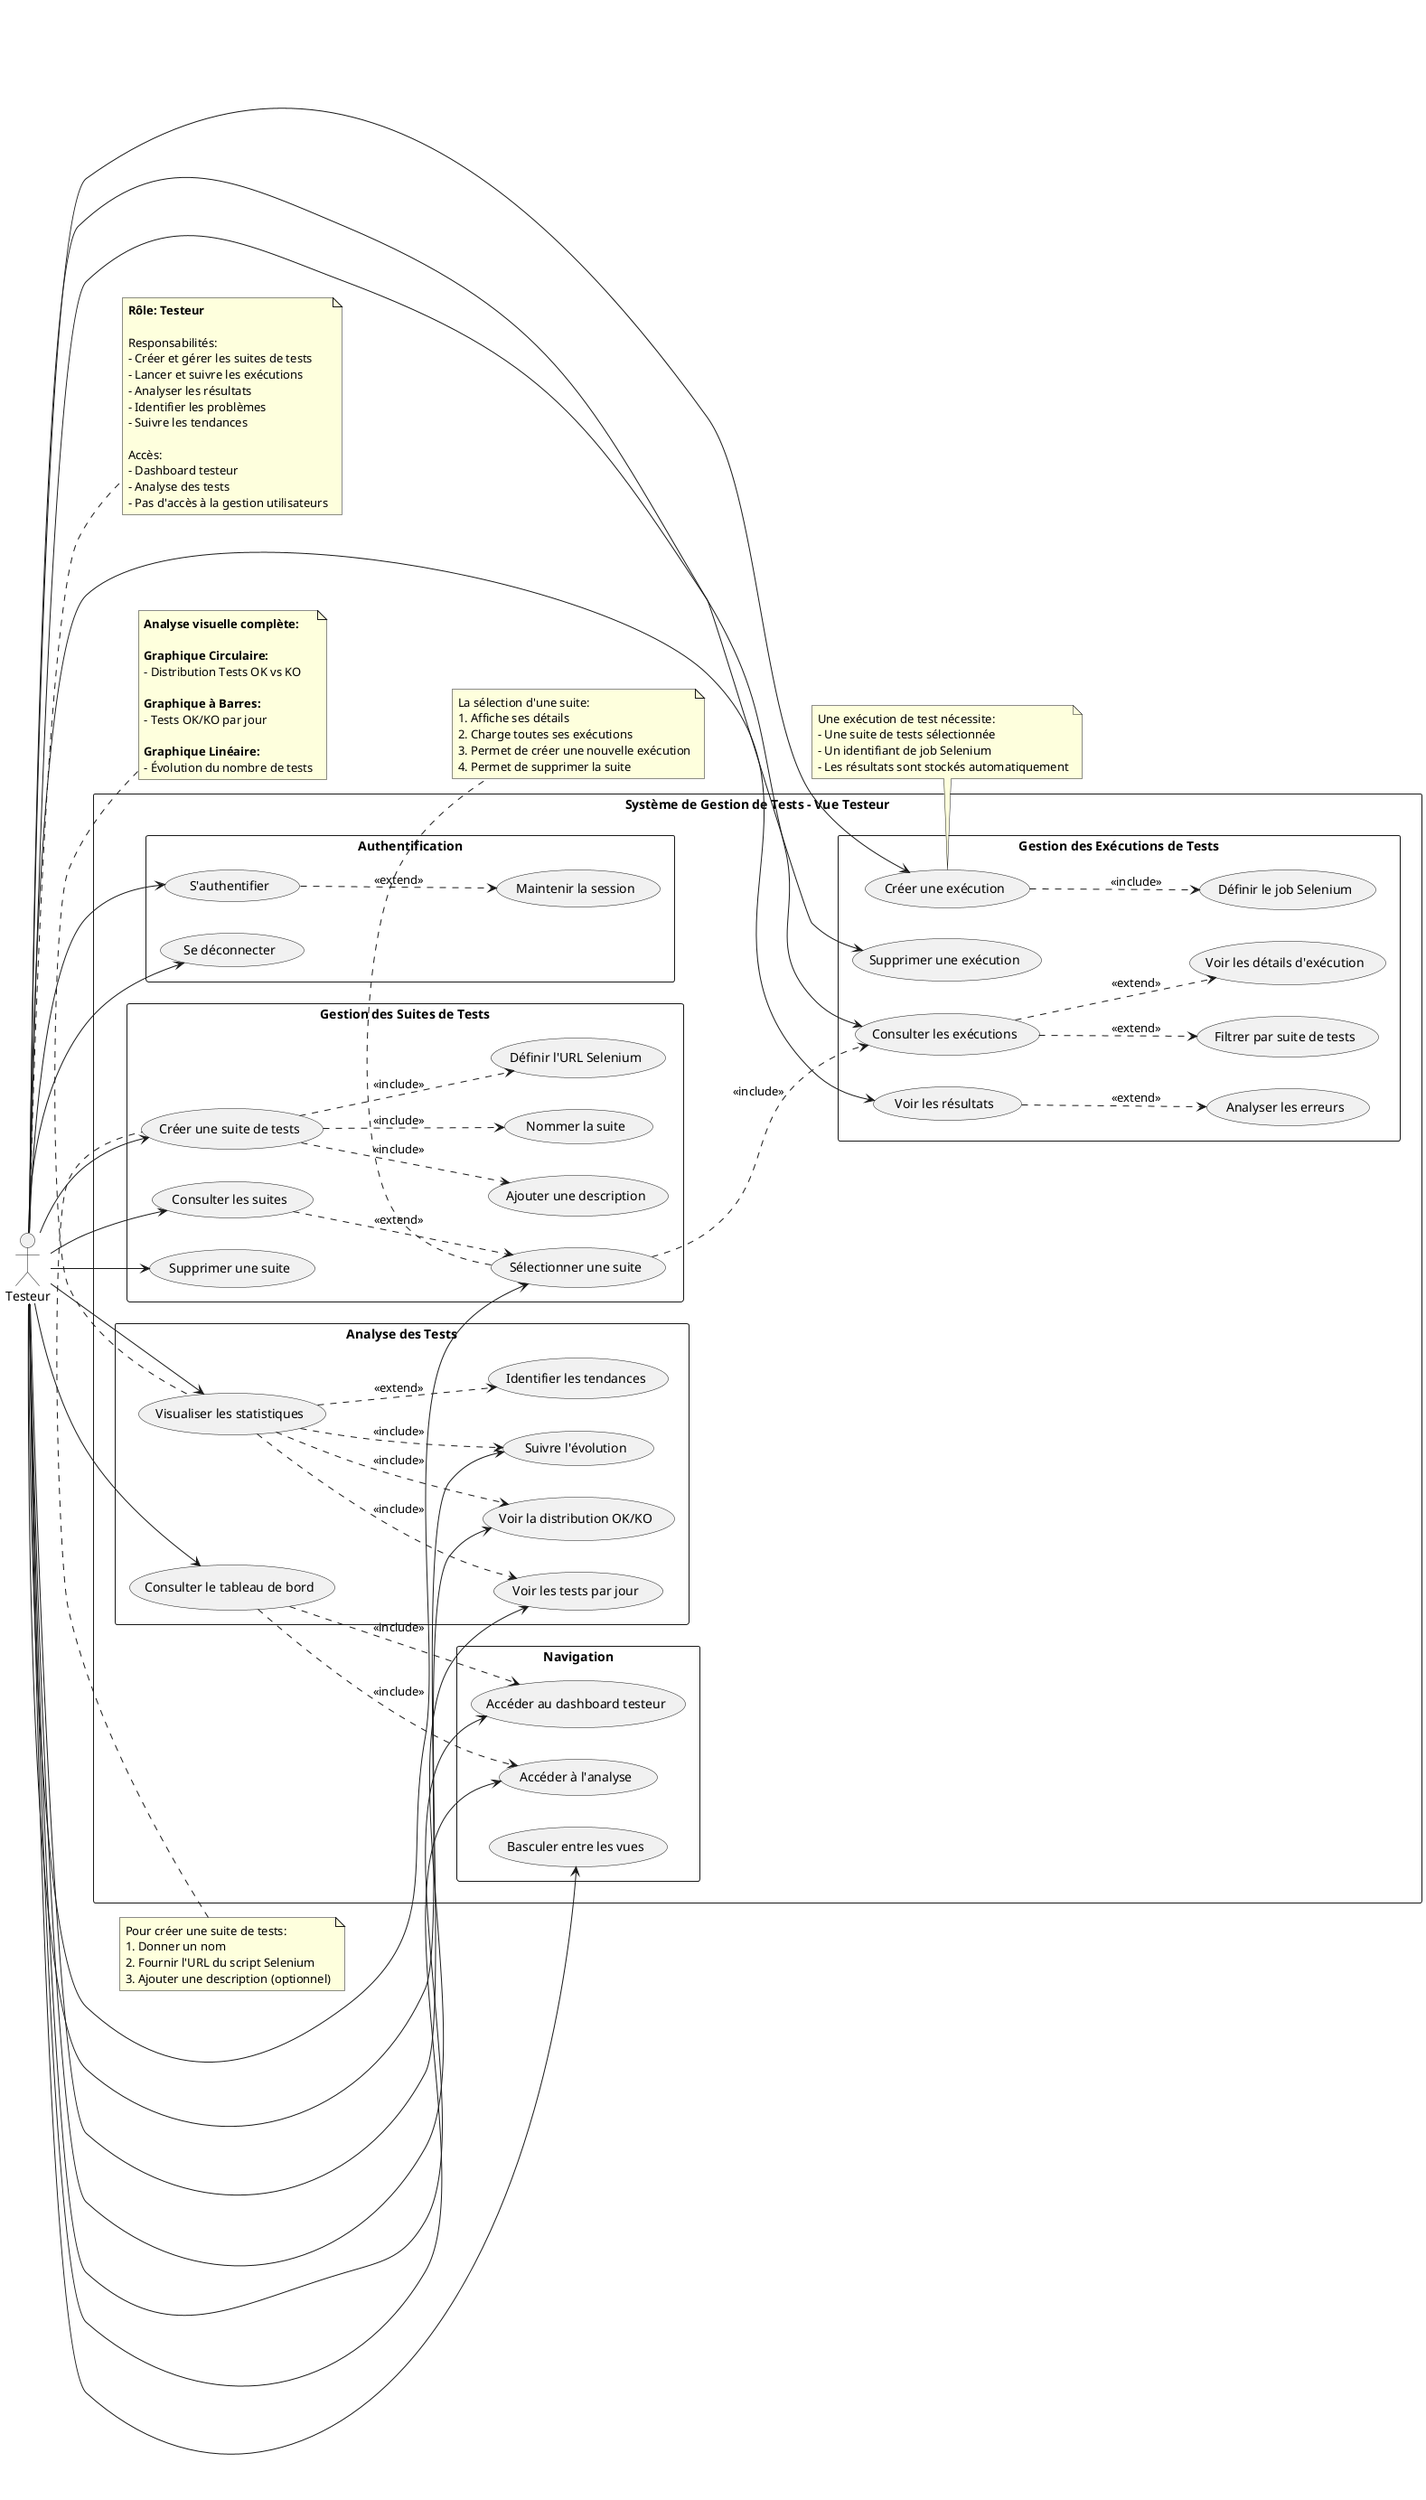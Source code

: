 @startuml Diagramme de Cas d'Utilisation - Testeur

left to right direction
skinparam packageStyle rectangle

' ==================================================
' ACTEUR
' ==================================================

actor "Testeur" as Tester

' ==================================================
' SYSTÈME
' ==================================================

rectangle "Système de Gestion de Tests - Vue Testeur" {

  ' ========== Authentification ==========
  package "Authentification" {
    usecase "S'authentifier" as UC_Login
    usecase "Se déconnecter" as UC_Logout
    usecase "Maintenir la session" as UC_Session
  }

  ' ========== Gestion des Suites de Tests ==========
  package "Gestion des Suites de Tests" {
    usecase "Créer une suite de tests" as UC_CreateSuite
    usecase "Nommer la suite" as UC_NameSuite
    usecase "Définir l'URL Selenium" as UC_SetSeleniumUrl
    usecase "Ajouter une description" as UC_AddDescription
    usecase "Consulter les suites" as UC_ViewSuites
    usecase "Sélectionner une suite" as UC_SelectSuite
    usecase "Supprimer une suite" as UC_DeleteSuite
  }

  ' ========== Gestion des Exécutions ==========
  package "Gestion des Exécutions de Tests" {
    usecase "Créer une exécution" as UC_CreateExecution
    usecase "Définir le job Selenium" as UC_SetSeleniumJob
    usecase "Consulter les exécutions" as UC_ViewExecutions
    usecase "Filtrer par suite de tests" as UC_FilterBySuite
    usecase "Voir les détails d'exécution" as UC_ViewExecutionDetails
    usecase "Supprimer une exécution" as UC_DeleteExecution
    usecase "Voir les résultats" as UC_ViewResults
    usecase "Analyser les erreurs" as UC_AnalyzeErrors
  }

  ' ========== Analyse et Reporting ==========
  package "Analyse des Tests" {
    usecase "Consulter le tableau de bord" as UC_Dashboard
    usecase "Visualiser les statistiques" as UC_ViewStats
    usecase "Voir la distribution OK/KO" as UC_ViewDistribution
    usecase "Voir les tests par jour" as UC_ViewDailyTests
    usecase "Suivre l'évolution" as UC_TrackEvolution
    usecase "Identifier les tendances" as UC_IdentifyTrends
  }

  ' ========== Navigation ==========
  package "Navigation" {
    usecase "Accéder au dashboard testeur" as UC_TesterDashboard
    usecase "Accéder à l'analyse" as UC_AccessAnalysis
    usecase "Basculer entre les vues" as UC_SwitchViews
  }
}

' ==================================================
' RELATIONS PRINCIPALES
' ==================================================

' --- Authentification ---
Tester --> UC_Login
Tester --> UC_Logout

' --- Gestion des Suites de Tests ---
Tester --> UC_CreateSuite
Tester --> UC_ViewSuites
Tester --> UC_SelectSuite
Tester --> UC_DeleteSuite

' --- Gestion des Exécutions ---
Tester --> UC_CreateExecution
Tester --> UC_ViewExecutions
Tester --> UC_DeleteExecution
Tester --> UC_ViewResults

' --- Analyse ---
Tester --> UC_Dashboard
Tester --> UC_ViewStats
Tester --> UC_ViewDistribution
Tester --> UC_ViewDailyTests
Tester --> UC_TrackEvolution

' --- Navigation ---
Tester --> UC_TesterDashboard
Tester --> UC_AccessAnalysis
Tester --> UC_SwitchViews

' ==================================================
' RELATIONS ENTRE CAS D'UTILISATION
' ==================================================

' --- Extensions ---
UC_Login ..> UC_Session : <<extend>>
UC_ViewSuites ..> UC_SelectSuite : <<extend>>
UC_ViewExecutions ..> UC_FilterBySuite : <<extend>>
UC_ViewExecutions ..> UC_ViewExecutionDetails : <<extend>>
UC_ViewResults ..> UC_AnalyzeErrors : <<extend>>
UC_ViewStats ..> UC_IdentifyTrends : <<extend>>

' --- Inclusions ---
UC_CreateSuite ..> UC_NameSuite : <<include>>
UC_CreateSuite ..> UC_SetSeleniumUrl : <<include>>
UC_CreateSuite ..> UC_AddDescription : <<include>>

UC_CreateExecution ..> UC_SetSeleniumJob : <<include>>

UC_SelectSuite ..> UC_ViewExecutions : <<include>>

UC_ViewStats ..> UC_ViewDistribution : <<include>>
UC_ViewStats ..> UC_ViewDailyTests : <<include>>
UC_ViewStats ..> UC_TrackEvolution : <<include>>

UC_Dashboard ..> UC_TesterDashboard : <<include>>
UC_Dashboard ..> UC_AccessAnalysis : <<include>>

' ==================================================
' NOTES
' ==================================================

note right of Tester
  **Rôle: Testeur**

  Responsabilités:
  - Créer et gérer les suites de tests
  - Lancer et suivre les exécutions
  - Analyser les résultats
  - Identifier les problèmes
  - Suivre les tendances

  Accès:
  - Dashboard testeur
  - Analyse des tests
  - Pas d'accès à la gestion utilisateurs
end note

note top of UC_CreateSuite
  Pour créer une suite de tests:
  1. Donner un nom
  2. Fournir l'URL du script Selenium
  3. Ajouter une description (optionnel)
end note

note bottom of UC_CreateExecution
  Une exécution de test nécessite:
  - Une suite de tests sélectionnée
  - Un identifiant de job Selenium
  - Les résultats sont stockés automatiquement
end note

note top of UC_ViewStats
  **Analyse visuelle complète:**

  **Graphique Circulaire:**
  - Distribution Tests OK vs KO

  **Graphique à Barres:**
  - Tests OK/KO par jour

  **Graphique Linéaire:**
  - Évolution du nombre de tests
end note

note bottom of UC_SelectSuite
  La sélection d'une suite:
  1. Affiche ses détails
  2. Charge toutes ses exécutions
  3. Permet de créer une nouvelle exécution
  4. Permet de supprimer la suite
end note

@enduml
